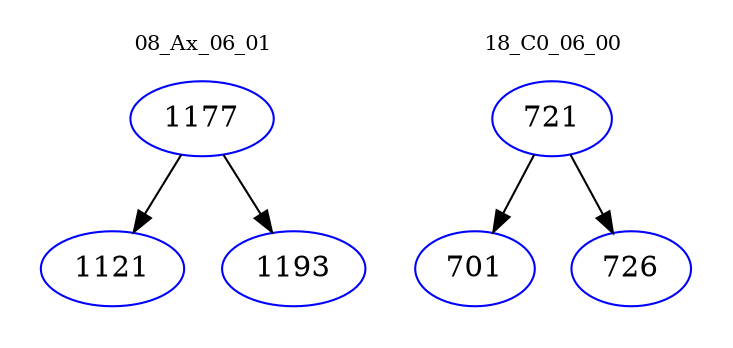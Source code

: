 digraph{
subgraph cluster_0 {
color = white
label = "08_Ax_06_01";
fontsize=10;
T0_1177 [label="1177", color="blue"]
T0_1177 -> T0_1121 [color="black"]
T0_1121 [label="1121", color="blue"]
T0_1177 -> T0_1193 [color="black"]
T0_1193 [label="1193", color="blue"]
}
subgraph cluster_1 {
color = white
label = "18_C0_06_00";
fontsize=10;
T1_721 [label="721", color="blue"]
T1_721 -> T1_701 [color="black"]
T1_701 [label="701", color="blue"]
T1_721 -> T1_726 [color="black"]
T1_726 [label="726", color="blue"]
}
}
